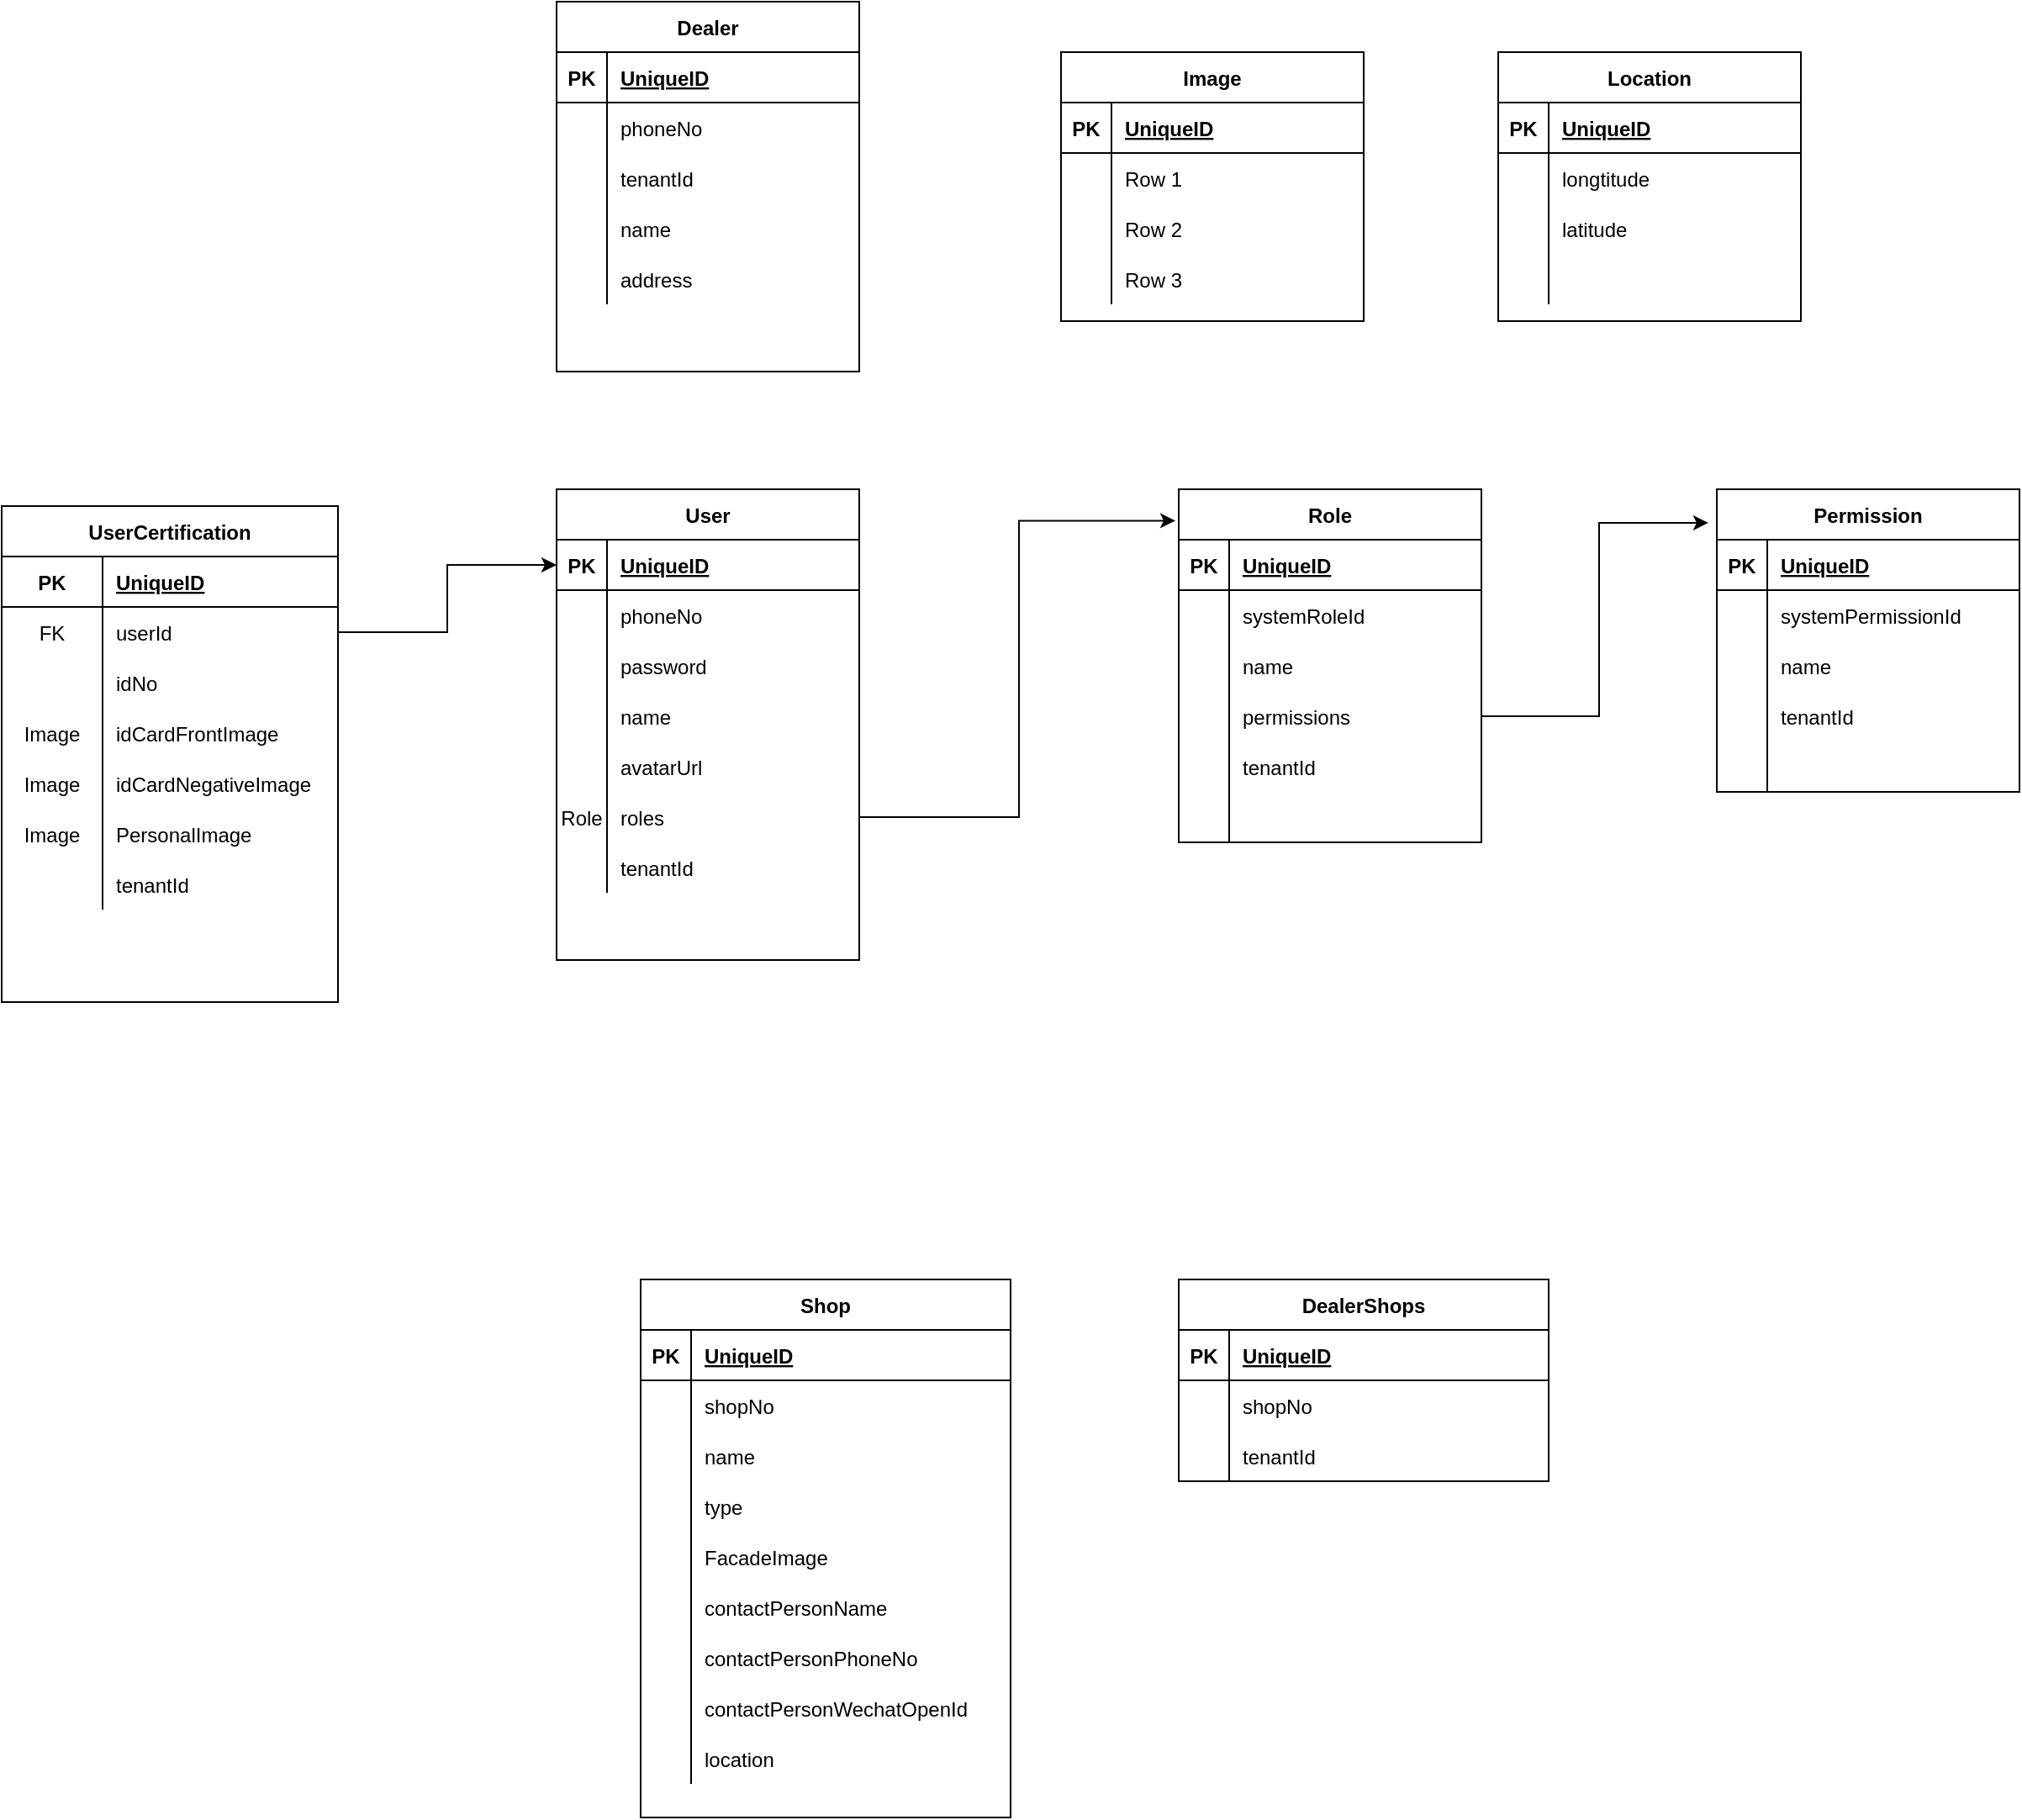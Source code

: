 <mxfile version="14.6.3" type="github">
  <diagram id="R2lEEEUBdFMjLlhIrx00" name="Page-1">
    <mxGraphModel dx="1278" dy="725" grid="1" gridSize="10" guides="1" tooltips="1" connect="1" arrows="1" fold="1" page="1" pageScale="1" pageWidth="1200" pageHeight="1600" math="0" shadow="0" extFonts="Permanent Marker^https://fonts.googleapis.com/css?family=Permanent+Marker">
      <root>
        <mxCell id="0" />
        <mxCell id="1" parent="0" />
        <mxCell id="VweyqF0lDpW1lNhJhlvZ-123" value="User" style="shape=table;startSize=30;container=1;collapsible=1;childLayout=tableLayout;fixedRows=1;rowLines=0;fontStyle=1;align=center;resizeLast=1;" vertex="1" parent="1">
          <mxGeometry x="500" y="350" width="180" height="280" as="geometry">
            <mxRectangle x="470" y="140" width="60" height="30" as="alternateBounds" />
          </mxGeometry>
        </mxCell>
        <mxCell id="VweyqF0lDpW1lNhJhlvZ-124" value="" style="shape=partialRectangle;collapsible=0;dropTarget=0;pointerEvents=0;fillColor=none;top=0;left=0;bottom=1;right=0;points=[[0,0.5],[1,0.5]];portConstraint=eastwest;" vertex="1" parent="VweyqF0lDpW1lNhJhlvZ-123">
          <mxGeometry y="30" width="180" height="30" as="geometry" />
        </mxCell>
        <mxCell id="VweyqF0lDpW1lNhJhlvZ-125" value="PK" style="shape=partialRectangle;connectable=0;fillColor=none;top=0;left=0;bottom=0;right=0;fontStyle=1;overflow=hidden;" vertex="1" parent="VweyqF0lDpW1lNhJhlvZ-124">
          <mxGeometry width="30" height="30" as="geometry" />
        </mxCell>
        <mxCell id="VweyqF0lDpW1lNhJhlvZ-126" value="UniqueID" style="shape=partialRectangle;connectable=0;fillColor=none;top=0;left=0;bottom=0;right=0;align=left;spacingLeft=6;fontStyle=5;overflow=hidden;" vertex="1" parent="VweyqF0lDpW1lNhJhlvZ-124">
          <mxGeometry x="30" width="150" height="30" as="geometry" />
        </mxCell>
        <mxCell id="VweyqF0lDpW1lNhJhlvZ-127" value="" style="shape=partialRectangle;collapsible=0;dropTarget=0;pointerEvents=0;fillColor=none;top=0;left=0;bottom=0;right=0;points=[[0,0.5],[1,0.5]];portConstraint=eastwest;" vertex="1" parent="VweyqF0lDpW1lNhJhlvZ-123">
          <mxGeometry y="60" width="180" height="30" as="geometry" />
        </mxCell>
        <mxCell id="VweyqF0lDpW1lNhJhlvZ-128" value="" style="shape=partialRectangle;connectable=0;fillColor=none;top=0;left=0;bottom=0;right=0;editable=1;overflow=hidden;" vertex="1" parent="VweyqF0lDpW1lNhJhlvZ-127">
          <mxGeometry width="30" height="30" as="geometry" />
        </mxCell>
        <mxCell id="VweyqF0lDpW1lNhJhlvZ-129" value="phoneNo" style="shape=partialRectangle;connectable=0;fillColor=none;top=0;left=0;bottom=0;right=0;align=left;spacingLeft=6;overflow=hidden;" vertex="1" parent="VweyqF0lDpW1lNhJhlvZ-127">
          <mxGeometry x="30" width="150" height="30" as="geometry" />
        </mxCell>
        <mxCell id="VweyqF0lDpW1lNhJhlvZ-130" value="" style="shape=partialRectangle;collapsible=0;dropTarget=0;pointerEvents=0;fillColor=none;top=0;left=0;bottom=0;right=0;points=[[0,0.5],[1,0.5]];portConstraint=eastwest;" vertex="1" parent="VweyqF0lDpW1lNhJhlvZ-123">
          <mxGeometry y="90" width="180" height="30" as="geometry" />
        </mxCell>
        <mxCell id="VweyqF0lDpW1lNhJhlvZ-131" value="" style="shape=partialRectangle;connectable=0;fillColor=none;top=0;left=0;bottom=0;right=0;editable=1;overflow=hidden;" vertex="1" parent="VweyqF0lDpW1lNhJhlvZ-130">
          <mxGeometry width="30" height="30" as="geometry" />
        </mxCell>
        <mxCell id="VweyqF0lDpW1lNhJhlvZ-132" value="password" style="shape=partialRectangle;connectable=0;fillColor=none;top=0;left=0;bottom=0;right=0;align=left;spacingLeft=6;overflow=hidden;" vertex="1" parent="VweyqF0lDpW1lNhJhlvZ-130">
          <mxGeometry x="30" width="150" height="30" as="geometry" />
        </mxCell>
        <mxCell id="VweyqF0lDpW1lNhJhlvZ-133" value="" style="shape=partialRectangle;collapsible=0;dropTarget=0;pointerEvents=0;fillColor=none;top=0;left=0;bottom=0;right=0;points=[[0,0.5],[1,0.5]];portConstraint=eastwest;" vertex="1" parent="VweyqF0lDpW1lNhJhlvZ-123">
          <mxGeometry y="120" width="180" height="30" as="geometry" />
        </mxCell>
        <mxCell id="VweyqF0lDpW1lNhJhlvZ-134" value="" style="shape=partialRectangle;connectable=0;fillColor=none;top=0;left=0;bottom=0;right=0;editable=1;overflow=hidden;" vertex="1" parent="VweyqF0lDpW1lNhJhlvZ-133">
          <mxGeometry width="30" height="30" as="geometry" />
        </mxCell>
        <mxCell id="VweyqF0lDpW1lNhJhlvZ-135" value="name" style="shape=partialRectangle;connectable=0;fillColor=none;top=0;left=0;bottom=0;right=0;align=left;spacingLeft=6;overflow=hidden;" vertex="1" parent="VweyqF0lDpW1lNhJhlvZ-133">
          <mxGeometry x="30" width="150" height="30" as="geometry" />
        </mxCell>
        <mxCell id="VweyqF0lDpW1lNhJhlvZ-138" value="" style="shape=partialRectangle;collapsible=0;dropTarget=0;pointerEvents=0;fillColor=none;top=0;left=0;bottom=0;right=0;points=[[0,0.5],[1,0.5]];portConstraint=eastwest;" vertex="1" parent="VweyqF0lDpW1lNhJhlvZ-123">
          <mxGeometry y="150" width="180" height="30" as="geometry" />
        </mxCell>
        <mxCell id="VweyqF0lDpW1lNhJhlvZ-139" value="" style="shape=partialRectangle;connectable=0;fillColor=none;top=0;left=0;bottom=0;right=0;editable=1;overflow=hidden;" vertex="1" parent="VweyqF0lDpW1lNhJhlvZ-138">
          <mxGeometry width="30" height="30" as="geometry" />
        </mxCell>
        <mxCell id="VweyqF0lDpW1lNhJhlvZ-140" value="avatarUrl" style="shape=partialRectangle;connectable=0;fillColor=none;top=0;left=0;bottom=0;right=0;align=left;spacingLeft=6;overflow=hidden;" vertex="1" parent="VweyqF0lDpW1lNhJhlvZ-138">
          <mxGeometry x="30" width="150" height="30" as="geometry" />
        </mxCell>
        <mxCell id="VweyqF0lDpW1lNhJhlvZ-177" value="" style="shape=partialRectangle;collapsible=0;dropTarget=0;pointerEvents=0;fillColor=none;top=0;left=0;bottom=0;right=0;points=[[0,0.5],[1,0.5]];portConstraint=eastwest;" vertex="1" parent="VweyqF0lDpW1lNhJhlvZ-123">
          <mxGeometry y="180" width="180" height="30" as="geometry" />
        </mxCell>
        <mxCell id="VweyqF0lDpW1lNhJhlvZ-178" value="Role" style="shape=partialRectangle;connectable=0;fillColor=none;top=0;left=0;bottom=0;right=0;editable=1;overflow=hidden;" vertex="1" parent="VweyqF0lDpW1lNhJhlvZ-177">
          <mxGeometry width="30" height="30" as="geometry" />
        </mxCell>
        <mxCell id="VweyqF0lDpW1lNhJhlvZ-179" value="roles" style="shape=partialRectangle;connectable=0;fillColor=none;top=0;left=0;bottom=0;right=0;align=left;spacingLeft=6;overflow=hidden;" vertex="1" parent="VweyqF0lDpW1lNhJhlvZ-177">
          <mxGeometry x="30" width="150" height="30" as="geometry" />
        </mxCell>
        <mxCell id="VweyqF0lDpW1lNhJhlvZ-174" value="" style="shape=partialRectangle;collapsible=0;dropTarget=0;pointerEvents=0;fillColor=none;top=0;left=0;bottom=0;right=0;points=[[0,0.5],[1,0.5]];portConstraint=eastwest;" vertex="1" parent="VweyqF0lDpW1lNhJhlvZ-123">
          <mxGeometry y="210" width="180" height="30" as="geometry" />
        </mxCell>
        <mxCell id="VweyqF0lDpW1lNhJhlvZ-175" value="" style="shape=partialRectangle;connectable=0;fillColor=none;top=0;left=0;bottom=0;right=0;editable=1;overflow=hidden;" vertex="1" parent="VweyqF0lDpW1lNhJhlvZ-174">
          <mxGeometry width="30" height="30" as="geometry" />
        </mxCell>
        <mxCell id="VweyqF0lDpW1lNhJhlvZ-176" value="tenantId" style="shape=partialRectangle;connectable=0;fillColor=none;top=0;left=0;bottom=0;right=0;align=left;spacingLeft=6;overflow=hidden;" vertex="1" parent="VweyqF0lDpW1lNhJhlvZ-174">
          <mxGeometry x="30" width="150" height="30" as="geometry" />
        </mxCell>
        <mxCell id="VweyqF0lDpW1lNhJhlvZ-141" value="Dealer" style="shape=table;startSize=30;container=1;collapsible=1;childLayout=tableLayout;fixedRows=1;rowLines=0;fontStyle=1;align=center;resizeLast=1;" vertex="1" parent="1">
          <mxGeometry x="500" y="60" width="180" height="220" as="geometry">
            <mxRectangle x="470" y="140" width="60" height="30" as="alternateBounds" />
          </mxGeometry>
        </mxCell>
        <mxCell id="VweyqF0lDpW1lNhJhlvZ-142" value="" style="shape=partialRectangle;collapsible=0;dropTarget=0;pointerEvents=0;fillColor=none;top=0;left=0;bottom=1;right=0;points=[[0,0.5],[1,0.5]];portConstraint=eastwest;" vertex="1" parent="VweyqF0lDpW1lNhJhlvZ-141">
          <mxGeometry y="30" width="180" height="30" as="geometry" />
        </mxCell>
        <mxCell id="VweyqF0lDpW1lNhJhlvZ-143" value="PK" style="shape=partialRectangle;connectable=0;fillColor=none;top=0;left=0;bottom=0;right=0;fontStyle=1;overflow=hidden;" vertex="1" parent="VweyqF0lDpW1lNhJhlvZ-142">
          <mxGeometry width="30" height="30" as="geometry" />
        </mxCell>
        <mxCell id="VweyqF0lDpW1lNhJhlvZ-144" value="UniqueID" style="shape=partialRectangle;connectable=0;fillColor=none;top=0;left=0;bottom=0;right=0;align=left;spacingLeft=6;fontStyle=5;overflow=hidden;" vertex="1" parent="VweyqF0lDpW1lNhJhlvZ-142">
          <mxGeometry x="30" width="150" height="30" as="geometry" />
        </mxCell>
        <mxCell id="VweyqF0lDpW1lNhJhlvZ-145" value="" style="shape=partialRectangle;collapsible=0;dropTarget=0;pointerEvents=0;fillColor=none;top=0;left=0;bottom=0;right=0;points=[[0,0.5],[1,0.5]];portConstraint=eastwest;" vertex="1" parent="VweyqF0lDpW1lNhJhlvZ-141">
          <mxGeometry y="60" width="180" height="30" as="geometry" />
        </mxCell>
        <mxCell id="VweyqF0lDpW1lNhJhlvZ-146" value="" style="shape=partialRectangle;connectable=0;fillColor=none;top=0;left=0;bottom=0;right=0;editable=1;overflow=hidden;" vertex="1" parent="VweyqF0lDpW1lNhJhlvZ-145">
          <mxGeometry width="30" height="30" as="geometry" />
        </mxCell>
        <mxCell id="VweyqF0lDpW1lNhJhlvZ-147" value="phoneNo" style="shape=partialRectangle;connectable=0;fillColor=none;top=0;left=0;bottom=0;right=0;align=left;spacingLeft=6;overflow=hidden;" vertex="1" parent="VweyqF0lDpW1lNhJhlvZ-145">
          <mxGeometry x="30" width="150" height="30" as="geometry" />
        </mxCell>
        <mxCell id="VweyqF0lDpW1lNhJhlvZ-148" value="" style="shape=partialRectangle;collapsible=0;dropTarget=0;pointerEvents=0;fillColor=none;top=0;left=0;bottom=0;right=0;points=[[0,0.5],[1,0.5]];portConstraint=eastwest;" vertex="1" parent="VweyqF0lDpW1lNhJhlvZ-141">
          <mxGeometry y="90" width="180" height="30" as="geometry" />
        </mxCell>
        <mxCell id="VweyqF0lDpW1lNhJhlvZ-149" value="" style="shape=partialRectangle;connectable=0;fillColor=none;top=0;left=0;bottom=0;right=0;editable=1;overflow=hidden;" vertex="1" parent="VweyqF0lDpW1lNhJhlvZ-148">
          <mxGeometry width="30" height="30" as="geometry" />
        </mxCell>
        <mxCell id="VweyqF0lDpW1lNhJhlvZ-150" value="tenantId" style="shape=partialRectangle;connectable=0;fillColor=none;top=0;left=0;bottom=0;right=0;align=left;spacingLeft=6;overflow=hidden;" vertex="1" parent="VweyqF0lDpW1lNhJhlvZ-148">
          <mxGeometry x="30" width="150" height="30" as="geometry" />
        </mxCell>
        <mxCell id="VweyqF0lDpW1lNhJhlvZ-151" value="" style="shape=partialRectangle;collapsible=0;dropTarget=0;pointerEvents=0;fillColor=none;top=0;left=0;bottom=0;right=0;points=[[0,0.5],[1,0.5]];portConstraint=eastwest;" vertex="1" parent="VweyqF0lDpW1lNhJhlvZ-141">
          <mxGeometry y="120" width="180" height="30" as="geometry" />
        </mxCell>
        <mxCell id="VweyqF0lDpW1lNhJhlvZ-152" value="" style="shape=partialRectangle;connectable=0;fillColor=none;top=0;left=0;bottom=0;right=0;editable=1;overflow=hidden;" vertex="1" parent="VweyqF0lDpW1lNhJhlvZ-151">
          <mxGeometry width="30" height="30" as="geometry" />
        </mxCell>
        <mxCell id="VweyqF0lDpW1lNhJhlvZ-153" value="name" style="shape=partialRectangle;connectable=0;fillColor=none;top=0;left=0;bottom=0;right=0;align=left;spacingLeft=6;overflow=hidden;" vertex="1" parent="VweyqF0lDpW1lNhJhlvZ-151">
          <mxGeometry x="30" width="150" height="30" as="geometry" />
        </mxCell>
        <mxCell id="VweyqF0lDpW1lNhJhlvZ-154" value="" style="shape=partialRectangle;collapsible=0;dropTarget=0;pointerEvents=0;fillColor=none;top=0;left=0;bottom=0;right=0;points=[[0,0.5],[1,0.5]];portConstraint=eastwest;" vertex="1" parent="VweyqF0lDpW1lNhJhlvZ-141">
          <mxGeometry y="150" width="180" height="30" as="geometry" />
        </mxCell>
        <mxCell id="VweyqF0lDpW1lNhJhlvZ-155" value="" style="shape=partialRectangle;connectable=0;fillColor=none;top=0;left=0;bottom=0;right=0;editable=1;overflow=hidden;" vertex="1" parent="VweyqF0lDpW1lNhJhlvZ-154">
          <mxGeometry width="30" height="30" as="geometry" />
        </mxCell>
        <mxCell id="VweyqF0lDpW1lNhJhlvZ-156" value="address" style="shape=partialRectangle;connectable=0;fillColor=none;top=0;left=0;bottom=0;right=0;align=left;spacingLeft=6;overflow=hidden;" vertex="1" parent="VweyqF0lDpW1lNhJhlvZ-154">
          <mxGeometry x="30" width="150" height="30" as="geometry" />
        </mxCell>
        <mxCell id="VweyqF0lDpW1lNhJhlvZ-158" value="Role" style="shape=table;startSize=30;container=1;collapsible=1;childLayout=tableLayout;fixedRows=1;rowLines=0;fontStyle=1;align=center;resizeLast=1;" vertex="1" parent="1">
          <mxGeometry x="870" y="350" width="180" height="210" as="geometry">
            <mxRectangle x="470" y="140" width="60" height="30" as="alternateBounds" />
          </mxGeometry>
        </mxCell>
        <mxCell id="VweyqF0lDpW1lNhJhlvZ-159" value="" style="shape=partialRectangle;collapsible=0;dropTarget=0;pointerEvents=0;fillColor=none;top=0;left=0;bottom=1;right=0;points=[[0,0.5],[1,0.5]];portConstraint=eastwest;" vertex="1" parent="VweyqF0lDpW1lNhJhlvZ-158">
          <mxGeometry y="30" width="180" height="30" as="geometry" />
        </mxCell>
        <mxCell id="VweyqF0lDpW1lNhJhlvZ-160" value="PK" style="shape=partialRectangle;connectable=0;fillColor=none;top=0;left=0;bottom=0;right=0;fontStyle=1;overflow=hidden;" vertex="1" parent="VweyqF0lDpW1lNhJhlvZ-159">
          <mxGeometry width="30" height="30" as="geometry" />
        </mxCell>
        <mxCell id="VweyqF0lDpW1lNhJhlvZ-161" value="UniqueID" style="shape=partialRectangle;connectable=0;fillColor=none;top=0;left=0;bottom=0;right=0;align=left;spacingLeft=6;fontStyle=5;overflow=hidden;" vertex="1" parent="VweyqF0lDpW1lNhJhlvZ-159">
          <mxGeometry x="30" width="150" height="30" as="geometry" />
        </mxCell>
        <mxCell id="VweyqF0lDpW1lNhJhlvZ-162" value="" style="shape=partialRectangle;collapsible=0;dropTarget=0;pointerEvents=0;fillColor=none;top=0;left=0;bottom=0;right=0;points=[[0,0.5],[1,0.5]];portConstraint=eastwest;" vertex="1" parent="VweyqF0lDpW1lNhJhlvZ-158">
          <mxGeometry y="60" width="180" height="30" as="geometry" />
        </mxCell>
        <mxCell id="VweyqF0lDpW1lNhJhlvZ-163" value="" style="shape=partialRectangle;connectable=0;fillColor=none;top=0;left=0;bottom=0;right=0;editable=1;overflow=hidden;" vertex="1" parent="VweyqF0lDpW1lNhJhlvZ-162">
          <mxGeometry width="30" height="30" as="geometry" />
        </mxCell>
        <mxCell id="VweyqF0lDpW1lNhJhlvZ-164" value="systemRoleId" style="shape=partialRectangle;connectable=0;fillColor=none;top=0;left=0;bottom=0;right=0;align=left;spacingLeft=6;overflow=hidden;" vertex="1" parent="VweyqF0lDpW1lNhJhlvZ-162">
          <mxGeometry x="30" width="150" height="30" as="geometry" />
        </mxCell>
        <mxCell id="VweyqF0lDpW1lNhJhlvZ-165" value="" style="shape=partialRectangle;collapsible=0;dropTarget=0;pointerEvents=0;fillColor=none;top=0;left=0;bottom=0;right=0;points=[[0,0.5],[1,0.5]];portConstraint=eastwest;" vertex="1" parent="VweyqF0lDpW1lNhJhlvZ-158">
          <mxGeometry y="90" width="180" height="30" as="geometry" />
        </mxCell>
        <mxCell id="VweyqF0lDpW1lNhJhlvZ-166" value="" style="shape=partialRectangle;connectable=0;fillColor=none;top=0;left=0;bottom=0;right=0;editable=1;overflow=hidden;" vertex="1" parent="VweyqF0lDpW1lNhJhlvZ-165">
          <mxGeometry width="30" height="30" as="geometry" />
        </mxCell>
        <mxCell id="VweyqF0lDpW1lNhJhlvZ-167" value="name" style="shape=partialRectangle;connectable=0;fillColor=none;top=0;left=0;bottom=0;right=0;align=left;spacingLeft=6;overflow=hidden;" vertex="1" parent="VweyqF0lDpW1lNhJhlvZ-165">
          <mxGeometry x="30" width="150" height="30" as="geometry" />
        </mxCell>
        <mxCell id="VweyqF0lDpW1lNhJhlvZ-198" value="" style="shape=partialRectangle;collapsible=0;dropTarget=0;pointerEvents=0;fillColor=none;top=0;left=0;bottom=0;right=0;points=[[0,0.5],[1,0.5]];portConstraint=eastwest;" vertex="1" parent="VweyqF0lDpW1lNhJhlvZ-158">
          <mxGeometry y="120" width="180" height="30" as="geometry" />
        </mxCell>
        <mxCell id="VweyqF0lDpW1lNhJhlvZ-199" value="" style="shape=partialRectangle;connectable=0;fillColor=none;top=0;left=0;bottom=0;right=0;editable=1;overflow=hidden;" vertex="1" parent="VweyqF0lDpW1lNhJhlvZ-198">
          <mxGeometry width="30" height="30" as="geometry" />
        </mxCell>
        <mxCell id="VweyqF0lDpW1lNhJhlvZ-200" value="permissions" style="shape=partialRectangle;connectable=0;fillColor=none;top=0;left=0;bottom=0;right=0;align=left;spacingLeft=6;overflow=hidden;" vertex="1" parent="VweyqF0lDpW1lNhJhlvZ-198">
          <mxGeometry x="30" width="150" height="30" as="geometry" />
        </mxCell>
        <mxCell id="VweyqF0lDpW1lNhJhlvZ-168" value="" style="shape=partialRectangle;collapsible=0;dropTarget=0;pointerEvents=0;fillColor=none;top=0;left=0;bottom=0;right=0;points=[[0,0.5],[1,0.5]];portConstraint=eastwest;" vertex="1" parent="VweyqF0lDpW1lNhJhlvZ-158">
          <mxGeometry y="150" width="180" height="30" as="geometry" />
        </mxCell>
        <mxCell id="VweyqF0lDpW1lNhJhlvZ-169" value="" style="shape=partialRectangle;connectable=0;fillColor=none;top=0;left=0;bottom=0;right=0;editable=1;overflow=hidden;" vertex="1" parent="VweyqF0lDpW1lNhJhlvZ-168">
          <mxGeometry width="30" height="30" as="geometry" />
        </mxCell>
        <mxCell id="VweyqF0lDpW1lNhJhlvZ-170" value="tenantId" style="shape=partialRectangle;connectable=0;fillColor=none;top=0;left=0;bottom=0;right=0;align=left;spacingLeft=6;overflow=hidden;" vertex="1" parent="VweyqF0lDpW1lNhJhlvZ-168">
          <mxGeometry x="30" width="150" height="30" as="geometry" />
        </mxCell>
        <mxCell id="VweyqF0lDpW1lNhJhlvZ-171" value="" style="shape=partialRectangle;collapsible=0;dropTarget=0;pointerEvents=0;fillColor=none;top=0;left=0;bottom=0;right=0;points=[[0,0.5],[1,0.5]];portConstraint=eastwest;" vertex="1" parent="VweyqF0lDpW1lNhJhlvZ-158">
          <mxGeometry y="180" width="180" height="30" as="geometry" />
        </mxCell>
        <mxCell id="VweyqF0lDpW1lNhJhlvZ-172" value="" style="shape=partialRectangle;connectable=0;fillColor=none;top=0;left=0;bottom=0;right=0;editable=1;overflow=hidden;" vertex="1" parent="VweyqF0lDpW1lNhJhlvZ-171">
          <mxGeometry width="30" height="30" as="geometry" />
        </mxCell>
        <mxCell id="VweyqF0lDpW1lNhJhlvZ-173" value="" style="shape=partialRectangle;connectable=0;fillColor=none;top=0;left=0;bottom=0;right=0;align=left;spacingLeft=6;overflow=hidden;" vertex="1" parent="VweyqF0lDpW1lNhJhlvZ-171">
          <mxGeometry x="30" width="150" height="30" as="geometry" />
        </mxCell>
        <mxCell id="VweyqF0lDpW1lNhJhlvZ-181" style="edgeStyle=orthogonalEdgeStyle;rounded=0;orthogonalLoop=1;jettySize=auto;html=1;entryX=-0.011;entryY=0.089;entryDx=0;entryDy=0;entryPerimeter=0;" edge="1" parent="1" source="VweyqF0lDpW1lNhJhlvZ-177" target="VweyqF0lDpW1lNhJhlvZ-158">
          <mxGeometry relative="1" as="geometry" />
        </mxCell>
        <mxCell id="VweyqF0lDpW1lNhJhlvZ-182" value="Permission" style="shape=table;startSize=30;container=1;collapsible=1;childLayout=tableLayout;fixedRows=1;rowLines=0;fontStyle=1;align=center;resizeLast=1;" vertex="1" parent="1">
          <mxGeometry x="1190" y="350" width="180" height="180" as="geometry">
            <mxRectangle x="470" y="140" width="60" height="30" as="alternateBounds" />
          </mxGeometry>
        </mxCell>
        <mxCell id="VweyqF0lDpW1lNhJhlvZ-183" value="" style="shape=partialRectangle;collapsible=0;dropTarget=0;pointerEvents=0;fillColor=none;top=0;left=0;bottom=1;right=0;points=[[0,0.5],[1,0.5]];portConstraint=eastwest;" vertex="1" parent="VweyqF0lDpW1lNhJhlvZ-182">
          <mxGeometry y="30" width="180" height="30" as="geometry" />
        </mxCell>
        <mxCell id="VweyqF0lDpW1lNhJhlvZ-184" value="PK" style="shape=partialRectangle;connectable=0;fillColor=none;top=0;left=0;bottom=0;right=0;fontStyle=1;overflow=hidden;" vertex="1" parent="VweyqF0lDpW1lNhJhlvZ-183">
          <mxGeometry width="30" height="30" as="geometry" />
        </mxCell>
        <mxCell id="VweyqF0lDpW1lNhJhlvZ-185" value="UniqueID" style="shape=partialRectangle;connectable=0;fillColor=none;top=0;left=0;bottom=0;right=0;align=left;spacingLeft=6;fontStyle=5;overflow=hidden;" vertex="1" parent="VweyqF0lDpW1lNhJhlvZ-183">
          <mxGeometry x="30" width="150" height="30" as="geometry" />
        </mxCell>
        <mxCell id="VweyqF0lDpW1lNhJhlvZ-186" value="" style="shape=partialRectangle;collapsible=0;dropTarget=0;pointerEvents=0;fillColor=none;top=0;left=0;bottom=0;right=0;points=[[0,0.5],[1,0.5]];portConstraint=eastwest;" vertex="1" parent="VweyqF0lDpW1lNhJhlvZ-182">
          <mxGeometry y="60" width="180" height="30" as="geometry" />
        </mxCell>
        <mxCell id="VweyqF0lDpW1lNhJhlvZ-187" value="" style="shape=partialRectangle;connectable=0;fillColor=none;top=0;left=0;bottom=0;right=0;editable=1;overflow=hidden;" vertex="1" parent="VweyqF0lDpW1lNhJhlvZ-186">
          <mxGeometry width="30" height="30" as="geometry" />
        </mxCell>
        <mxCell id="VweyqF0lDpW1lNhJhlvZ-188" value="systemPermissionId" style="shape=partialRectangle;connectable=0;fillColor=none;top=0;left=0;bottom=0;right=0;align=left;spacingLeft=6;overflow=hidden;" vertex="1" parent="VweyqF0lDpW1lNhJhlvZ-186">
          <mxGeometry x="30" width="150" height="30" as="geometry" />
        </mxCell>
        <mxCell id="VweyqF0lDpW1lNhJhlvZ-189" value="" style="shape=partialRectangle;collapsible=0;dropTarget=0;pointerEvents=0;fillColor=none;top=0;left=0;bottom=0;right=0;points=[[0,0.5],[1,0.5]];portConstraint=eastwest;" vertex="1" parent="VweyqF0lDpW1lNhJhlvZ-182">
          <mxGeometry y="90" width="180" height="30" as="geometry" />
        </mxCell>
        <mxCell id="VweyqF0lDpW1lNhJhlvZ-190" value="" style="shape=partialRectangle;connectable=0;fillColor=none;top=0;left=0;bottom=0;right=0;editable=1;overflow=hidden;" vertex="1" parent="VweyqF0lDpW1lNhJhlvZ-189">
          <mxGeometry width="30" height="30" as="geometry" />
        </mxCell>
        <mxCell id="VweyqF0lDpW1lNhJhlvZ-191" value="name" style="shape=partialRectangle;connectable=0;fillColor=none;top=0;left=0;bottom=0;right=0;align=left;spacingLeft=6;overflow=hidden;" vertex="1" parent="VweyqF0lDpW1lNhJhlvZ-189">
          <mxGeometry x="30" width="150" height="30" as="geometry" />
        </mxCell>
        <mxCell id="VweyqF0lDpW1lNhJhlvZ-192" value="" style="shape=partialRectangle;collapsible=0;dropTarget=0;pointerEvents=0;fillColor=none;top=0;left=0;bottom=0;right=0;points=[[0,0.5],[1,0.5]];portConstraint=eastwest;" vertex="1" parent="VweyqF0lDpW1lNhJhlvZ-182">
          <mxGeometry y="120" width="180" height="30" as="geometry" />
        </mxCell>
        <mxCell id="VweyqF0lDpW1lNhJhlvZ-193" value="" style="shape=partialRectangle;connectable=0;fillColor=none;top=0;left=0;bottom=0;right=0;editable=1;overflow=hidden;" vertex="1" parent="VweyqF0lDpW1lNhJhlvZ-192">
          <mxGeometry width="30" height="30" as="geometry" />
        </mxCell>
        <mxCell id="VweyqF0lDpW1lNhJhlvZ-194" value="tenantId" style="shape=partialRectangle;connectable=0;fillColor=none;top=0;left=0;bottom=0;right=0;align=left;spacingLeft=6;overflow=hidden;" vertex="1" parent="VweyqF0lDpW1lNhJhlvZ-192">
          <mxGeometry x="30" width="150" height="30" as="geometry" />
        </mxCell>
        <mxCell id="VweyqF0lDpW1lNhJhlvZ-195" value="" style="shape=partialRectangle;collapsible=0;dropTarget=0;pointerEvents=0;fillColor=none;top=0;left=0;bottom=0;right=0;points=[[0,0.5],[1,0.5]];portConstraint=eastwest;" vertex="1" parent="VweyqF0lDpW1lNhJhlvZ-182">
          <mxGeometry y="150" width="180" height="30" as="geometry" />
        </mxCell>
        <mxCell id="VweyqF0lDpW1lNhJhlvZ-196" value="" style="shape=partialRectangle;connectable=0;fillColor=none;top=0;left=0;bottom=0;right=0;editable=1;overflow=hidden;" vertex="1" parent="VweyqF0lDpW1lNhJhlvZ-195">
          <mxGeometry width="30" height="30" as="geometry" />
        </mxCell>
        <mxCell id="VweyqF0lDpW1lNhJhlvZ-197" value="" style="shape=partialRectangle;connectable=0;fillColor=none;top=0;left=0;bottom=0;right=0;align=left;spacingLeft=6;overflow=hidden;" vertex="1" parent="VweyqF0lDpW1lNhJhlvZ-195">
          <mxGeometry x="30" width="150" height="30" as="geometry" />
        </mxCell>
        <mxCell id="VweyqF0lDpW1lNhJhlvZ-202" style="edgeStyle=orthogonalEdgeStyle;rounded=0;orthogonalLoop=1;jettySize=auto;html=1;exitX=1;exitY=0.5;exitDx=0;exitDy=0;entryX=-0.028;entryY=0.111;entryDx=0;entryDy=0;entryPerimeter=0;" edge="1" parent="1" source="VweyqF0lDpW1lNhJhlvZ-198" target="VweyqF0lDpW1lNhJhlvZ-182">
          <mxGeometry relative="1" as="geometry" />
        </mxCell>
        <mxCell id="VweyqF0lDpW1lNhJhlvZ-206" value="UserCertification" style="shape=table;startSize=30;container=1;collapsible=1;childLayout=tableLayout;fixedRows=1;rowLines=0;fontStyle=1;align=center;resizeLast=1;" vertex="1" parent="1">
          <mxGeometry x="170" y="360" width="200" height="295" as="geometry" />
        </mxCell>
        <mxCell id="VweyqF0lDpW1lNhJhlvZ-207" value="" style="shape=partialRectangle;collapsible=0;dropTarget=0;pointerEvents=0;fillColor=none;top=0;left=0;bottom=1;right=0;points=[[0,0.5],[1,0.5]];portConstraint=eastwest;" vertex="1" parent="VweyqF0lDpW1lNhJhlvZ-206">
          <mxGeometry y="30" width="200" height="30" as="geometry" />
        </mxCell>
        <mxCell id="VweyqF0lDpW1lNhJhlvZ-208" value="PK" style="shape=partialRectangle;connectable=0;fillColor=none;top=0;left=0;bottom=0;right=0;fontStyle=1;overflow=hidden;" vertex="1" parent="VweyqF0lDpW1lNhJhlvZ-207">
          <mxGeometry width="60" height="30" as="geometry" />
        </mxCell>
        <mxCell id="VweyqF0lDpW1lNhJhlvZ-209" value="UniqueID" style="shape=partialRectangle;connectable=0;fillColor=none;top=0;left=0;bottom=0;right=0;align=left;spacingLeft=6;fontStyle=5;overflow=hidden;" vertex="1" parent="VweyqF0lDpW1lNhJhlvZ-207">
          <mxGeometry x="60" width="140" height="30" as="geometry" />
        </mxCell>
        <mxCell id="VweyqF0lDpW1lNhJhlvZ-238" value="" style="shape=partialRectangle;collapsible=0;dropTarget=0;pointerEvents=0;fillColor=none;top=0;left=0;bottom=0;right=0;points=[[0,0.5],[1,0.5]];portConstraint=eastwest;" vertex="1" parent="VweyqF0lDpW1lNhJhlvZ-206">
          <mxGeometry y="60" width="200" height="30" as="geometry" />
        </mxCell>
        <mxCell id="VweyqF0lDpW1lNhJhlvZ-239" value="FK" style="shape=partialRectangle;connectable=0;fillColor=none;top=0;left=0;bottom=0;right=0;editable=1;overflow=hidden;" vertex="1" parent="VweyqF0lDpW1lNhJhlvZ-238">
          <mxGeometry width="60" height="30" as="geometry" />
        </mxCell>
        <mxCell id="VweyqF0lDpW1lNhJhlvZ-240" value="userId" style="shape=partialRectangle;connectable=0;fillColor=none;top=0;left=0;bottom=0;right=0;align=left;spacingLeft=6;overflow=hidden;" vertex="1" parent="VweyqF0lDpW1lNhJhlvZ-238">
          <mxGeometry x="60" width="140" height="30" as="geometry" />
        </mxCell>
        <mxCell id="VweyqF0lDpW1lNhJhlvZ-210" value="" style="shape=partialRectangle;collapsible=0;dropTarget=0;pointerEvents=0;fillColor=none;top=0;left=0;bottom=0;right=0;points=[[0,0.5],[1,0.5]];portConstraint=eastwest;" vertex="1" parent="VweyqF0lDpW1lNhJhlvZ-206">
          <mxGeometry y="90" width="200" height="30" as="geometry" />
        </mxCell>
        <mxCell id="VweyqF0lDpW1lNhJhlvZ-211" value="" style="shape=partialRectangle;connectable=0;fillColor=none;top=0;left=0;bottom=0;right=0;editable=1;overflow=hidden;" vertex="1" parent="VweyqF0lDpW1lNhJhlvZ-210">
          <mxGeometry width="60" height="30" as="geometry" />
        </mxCell>
        <mxCell id="VweyqF0lDpW1lNhJhlvZ-212" value="idNo" style="shape=partialRectangle;connectable=0;fillColor=none;top=0;left=0;bottom=0;right=0;align=left;spacingLeft=6;overflow=hidden;" vertex="1" parent="VweyqF0lDpW1lNhJhlvZ-210">
          <mxGeometry x="60" width="140" height="30" as="geometry" />
        </mxCell>
        <mxCell id="VweyqF0lDpW1lNhJhlvZ-213" value="" style="shape=partialRectangle;collapsible=0;dropTarget=0;pointerEvents=0;fillColor=none;top=0;left=0;bottom=0;right=0;points=[[0,0.5],[1,0.5]];portConstraint=eastwest;" vertex="1" parent="VweyqF0lDpW1lNhJhlvZ-206">
          <mxGeometry y="120" width="200" height="30" as="geometry" />
        </mxCell>
        <mxCell id="VweyqF0lDpW1lNhJhlvZ-214" value="Image" style="shape=partialRectangle;connectable=0;fillColor=none;top=0;left=0;bottom=0;right=0;editable=1;overflow=hidden;" vertex="1" parent="VweyqF0lDpW1lNhJhlvZ-213">
          <mxGeometry width="60" height="30" as="geometry" />
        </mxCell>
        <mxCell id="VweyqF0lDpW1lNhJhlvZ-215" value="idCardFrontImage" style="shape=partialRectangle;connectable=0;fillColor=none;top=0;left=0;bottom=0;right=0;align=left;spacingLeft=6;overflow=hidden;" vertex="1" parent="VweyqF0lDpW1lNhJhlvZ-213">
          <mxGeometry x="60" width="140" height="30" as="geometry" />
        </mxCell>
        <mxCell id="VweyqF0lDpW1lNhJhlvZ-216" value="" style="shape=partialRectangle;collapsible=0;dropTarget=0;pointerEvents=0;fillColor=none;top=0;left=0;bottom=0;right=0;points=[[0,0.5],[1,0.5]];portConstraint=eastwest;" vertex="1" parent="VweyqF0lDpW1lNhJhlvZ-206">
          <mxGeometry y="150" width="200" height="30" as="geometry" />
        </mxCell>
        <mxCell id="VweyqF0lDpW1lNhJhlvZ-217" value="Image" style="shape=partialRectangle;connectable=0;fillColor=none;top=0;left=0;bottom=0;right=0;editable=1;overflow=hidden;" vertex="1" parent="VweyqF0lDpW1lNhJhlvZ-216">
          <mxGeometry width="60" height="30" as="geometry" />
        </mxCell>
        <mxCell id="VweyqF0lDpW1lNhJhlvZ-218" value="idCardNegativeImage" style="shape=partialRectangle;connectable=0;fillColor=none;top=0;left=0;bottom=0;right=0;align=left;spacingLeft=6;overflow=hidden;" vertex="1" parent="VweyqF0lDpW1lNhJhlvZ-216">
          <mxGeometry x="60" width="140" height="30" as="geometry" />
        </mxCell>
        <mxCell id="VweyqF0lDpW1lNhJhlvZ-232" value="" style="shape=partialRectangle;collapsible=0;dropTarget=0;pointerEvents=0;fillColor=none;top=0;left=0;bottom=0;right=0;points=[[0,0.5],[1,0.5]];portConstraint=eastwest;" vertex="1" parent="VweyqF0lDpW1lNhJhlvZ-206">
          <mxGeometry y="180" width="200" height="30" as="geometry" />
        </mxCell>
        <mxCell id="VweyqF0lDpW1lNhJhlvZ-233" value="Image" style="shape=partialRectangle;connectable=0;fillColor=none;top=0;left=0;bottom=0;right=0;editable=1;overflow=hidden;" vertex="1" parent="VweyqF0lDpW1lNhJhlvZ-232">
          <mxGeometry width="60" height="30" as="geometry" />
        </mxCell>
        <mxCell id="VweyqF0lDpW1lNhJhlvZ-234" value="PersonalImage" style="shape=partialRectangle;connectable=0;fillColor=none;top=0;left=0;bottom=0;right=0;align=left;spacingLeft=6;overflow=hidden;" vertex="1" parent="VweyqF0lDpW1lNhJhlvZ-232">
          <mxGeometry x="60" width="140" height="30" as="geometry" />
        </mxCell>
        <mxCell id="VweyqF0lDpW1lNhJhlvZ-235" value="" style="shape=partialRectangle;collapsible=0;dropTarget=0;pointerEvents=0;fillColor=none;top=0;left=0;bottom=0;right=0;points=[[0,0.5],[1,0.5]];portConstraint=eastwest;" vertex="1" parent="VweyqF0lDpW1lNhJhlvZ-206">
          <mxGeometry y="210" width="200" height="30" as="geometry" />
        </mxCell>
        <mxCell id="VweyqF0lDpW1lNhJhlvZ-236" value="" style="shape=partialRectangle;connectable=0;fillColor=none;top=0;left=0;bottom=0;right=0;editable=1;overflow=hidden;" vertex="1" parent="VweyqF0lDpW1lNhJhlvZ-235">
          <mxGeometry width="60" height="30" as="geometry" />
        </mxCell>
        <mxCell id="VweyqF0lDpW1lNhJhlvZ-237" value="tenantId" style="shape=partialRectangle;connectable=0;fillColor=none;top=0;left=0;bottom=0;right=0;align=left;spacingLeft=6;overflow=hidden;" vertex="1" parent="VweyqF0lDpW1lNhJhlvZ-235">
          <mxGeometry x="60" width="140" height="30" as="geometry" />
        </mxCell>
        <mxCell id="VweyqF0lDpW1lNhJhlvZ-219" value="Image" style="shape=table;startSize=30;container=1;collapsible=1;childLayout=tableLayout;fixedRows=1;rowLines=0;fontStyle=1;align=center;resizeLast=1;" vertex="1" parent="1">
          <mxGeometry x="800" y="90" width="180" height="160" as="geometry" />
        </mxCell>
        <mxCell id="VweyqF0lDpW1lNhJhlvZ-220" value="" style="shape=partialRectangle;collapsible=0;dropTarget=0;pointerEvents=0;fillColor=none;top=0;left=0;bottom=1;right=0;points=[[0,0.5],[1,0.5]];portConstraint=eastwest;" vertex="1" parent="VweyqF0lDpW1lNhJhlvZ-219">
          <mxGeometry y="30" width="180" height="30" as="geometry" />
        </mxCell>
        <mxCell id="VweyqF0lDpW1lNhJhlvZ-221" value="PK" style="shape=partialRectangle;connectable=0;fillColor=none;top=0;left=0;bottom=0;right=0;fontStyle=1;overflow=hidden;" vertex="1" parent="VweyqF0lDpW1lNhJhlvZ-220">
          <mxGeometry width="30" height="30" as="geometry" />
        </mxCell>
        <mxCell id="VweyqF0lDpW1lNhJhlvZ-222" value="UniqueID" style="shape=partialRectangle;connectable=0;fillColor=none;top=0;left=0;bottom=0;right=0;align=left;spacingLeft=6;fontStyle=5;overflow=hidden;" vertex="1" parent="VweyqF0lDpW1lNhJhlvZ-220">
          <mxGeometry x="30" width="150" height="30" as="geometry" />
        </mxCell>
        <mxCell id="VweyqF0lDpW1lNhJhlvZ-223" value="" style="shape=partialRectangle;collapsible=0;dropTarget=0;pointerEvents=0;fillColor=none;top=0;left=0;bottom=0;right=0;points=[[0,0.5],[1,0.5]];portConstraint=eastwest;" vertex="1" parent="VweyqF0lDpW1lNhJhlvZ-219">
          <mxGeometry y="60" width="180" height="30" as="geometry" />
        </mxCell>
        <mxCell id="VweyqF0lDpW1lNhJhlvZ-224" value="" style="shape=partialRectangle;connectable=0;fillColor=none;top=0;left=0;bottom=0;right=0;editable=1;overflow=hidden;" vertex="1" parent="VweyqF0lDpW1lNhJhlvZ-223">
          <mxGeometry width="30" height="30" as="geometry" />
        </mxCell>
        <mxCell id="VweyqF0lDpW1lNhJhlvZ-225" value="Row 1" style="shape=partialRectangle;connectable=0;fillColor=none;top=0;left=0;bottom=0;right=0;align=left;spacingLeft=6;overflow=hidden;" vertex="1" parent="VweyqF0lDpW1lNhJhlvZ-223">
          <mxGeometry x="30" width="150" height="30" as="geometry" />
        </mxCell>
        <mxCell id="VweyqF0lDpW1lNhJhlvZ-226" value="" style="shape=partialRectangle;collapsible=0;dropTarget=0;pointerEvents=0;fillColor=none;top=0;left=0;bottom=0;right=0;points=[[0,0.5],[1,0.5]];portConstraint=eastwest;" vertex="1" parent="VweyqF0lDpW1lNhJhlvZ-219">
          <mxGeometry y="90" width="180" height="30" as="geometry" />
        </mxCell>
        <mxCell id="VweyqF0lDpW1lNhJhlvZ-227" value="" style="shape=partialRectangle;connectable=0;fillColor=none;top=0;left=0;bottom=0;right=0;editable=1;overflow=hidden;" vertex="1" parent="VweyqF0lDpW1lNhJhlvZ-226">
          <mxGeometry width="30" height="30" as="geometry" />
        </mxCell>
        <mxCell id="VweyqF0lDpW1lNhJhlvZ-228" value="Row 2" style="shape=partialRectangle;connectable=0;fillColor=none;top=0;left=0;bottom=0;right=0;align=left;spacingLeft=6;overflow=hidden;" vertex="1" parent="VweyqF0lDpW1lNhJhlvZ-226">
          <mxGeometry x="30" width="150" height="30" as="geometry" />
        </mxCell>
        <mxCell id="VweyqF0lDpW1lNhJhlvZ-229" value="" style="shape=partialRectangle;collapsible=0;dropTarget=0;pointerEvents=0;fillColor=none;top=0;left=0;bottom=0;right=0;points=[[0,0.5],[1,0.5]];portConstraint=eastwest;" vertex="1" parent="VweyqF0lDpW1lNhJhlvZ-219">
          <mxGeometry y="120" width="180" height="30" as="geometry" />
        </mxCell>
        <mxCell id="VweyqF0lDpW1lNhJhlvZ-230" value="" style="shape=partialRectangle;connectable=0;fillColor=none;top=0;left=0;bottom=0;right=0;editable=1;overflow=hidden;" vertex="1" parent="VweyqF0lDpW1lNhJhlvZ-229">
          <mxGeometry width="30" height="30" as="geometry" />
        </mxCell>
        <mxCell id="VweyqF0lDpW1lNhJhlvZ-231" value="Row 3" style="shape=partialRectangle;connectable=0;fillColor=none;top=0;left=0;bottom=0;right=0;align=left;spacingLeft=6;overflow=hidden;" vertex="1" parent="VweyqF0lDpW1lNhJhlvZ-229">
          <mxGeometry x="30" width="150" height="30" as="geometry" />
        </mxCell>
        <mxCell id="VweyqF0lDpW1lNhJhlvZ-241" style="edgeStyle=orthogonalEdgeStyle;rounded=0;orthogonalLoop=1;jettySize=auto;html=1;exitX=1;exitY=0.5;exitDx=0;exitDy=0;entryX=0;entryY=0.5;entryDx=0;entryDy=0;" edge="1" parent="1" source="VweyqF0lDpW1lNhJhlvZ-238" target="VweyqF0lDpW1lNhJhlvZ-124">
          <mxGeometry relative="1" as="geometry" />
        </mxCell>
        <mxCell id="VweyqF0lDpW1lNhJhlvZ-242" value="Shop" style="shape=table;startSize=30;container=1;collapsible=1;childLayout=tableLayout;fixedRows=1;rowLines=0;fontStyle=1;align=center;resizeLast=1;" vertex="1" parent="1">
          <mxGeometry x="550" y="820" width="220" height="320" as="geometry" />
        </mxCell>
        <mxCell id="VweyqF0lDpW1lNhJhlvZ-243" value="" style="shape=partialRectangle;collapsible=0;dropTarget=0;pointerEvents=0;fillColor=none;top=0;left=0;bottom=1;right=0;points=[[0,0.5],[1,0.5]];portConstraint=eastwest;" vertex="1" parent="VweyqF0lDpW1lNhJhlvZ-242">
          <mxGeometry y="30" width="220" height="30" as="geometry" />
        </mxCell>
        <mxCell id="VweyqF0lDpW1lNhJhlvZ-244" value="PK" style="shape=partialRectangle;connectable=0;fillColor=none;top=0;left=0;bottom=0;right=0;fontStyle=1;overflow=hidden;" vertex="1" parent="VweyqF0lDpW1lNhJhlvZ-243">
          <mxGeometry width="30" height="30" as="geometry" />
        </mxCell>
        <mxCell id="VweyqF0lDpW1lNhJhlvZ-245" value="UniqueID" style="shape=partialRectangle;connectable=0;fillColor=none;top=0;left=0;bottom=0;right=0;align=left;spacingLeft=6;fontStyle=5;overflow=hidden;" vertex="1" parent="VweyqF0lDpW1lNhJhlvZ-243">
          <mxGeometry x="30" width="190" height="30" as="geometry" />
        </mxCell>
        <mxCell id="VweyqF0lDpW1lNhJhlvZ-246" value="" style="shape=partialRectangle;collapsible=0;dropTarget=0;pointerEvents=0;fillColor=none;top=0;left=0;bottom=0;right=0;points=[[0,0.5],[1,0.5]];portConstraint=eastwest;" vertex="1" parent="VweyqF0lDpW1lNhJhlvZ-242">
          <mxGeometry y="60" width="220" height="30" as="geometry" />
        </mxCell>
        <mxCell id="VweyqF0lDpW1lNhJhlvZ-247" value="" style="shape=partialRectangle;connectable=0;fillColor=none;top=0;left=0;bottom=0;right=0;editable=1;overflow=hidden;" vertex="1" parent="VweyqF0lDpW1lNhJhlvZ-246">
          <mxGeometry width="30" height="30" as="geometry" />
        </mxCell>
        <mxCell id="VweyqF0lDpW1lNhJhlvZ-248" value="shopNo" style="shape=partialRectangle;connectable=0;fillColor=none;top=0;left=0;bottom=0;right=0;align=left;spacingLeft=6;overflow=hidden;" vertex="1" parent="VweyqF0lDpW1lNhJhlvZ-246">
          <mxGeometry x="30" width="190" height="30" as="geometry" />
        </mxCell>
        <mxCell id="VweyqF0lDpW1lNhJhlvZ-249" value="" style="shape=partialRectangle;collapsible=0;dropTarget=0;pointerEvents=0;fillColor=none;top=0;left=0;bottom=0;right=0;points=[[0,0.5],[1,0.5]];portConstraint=eastwest;" vertex="1" parent="VweyqF0lDpW1lNhJhlvZ-242">
          <mxGeometry y="90" width="220" height="30" as="geometry" />
        </mxCell>
        <mxCell id="VweyqF0lDpW1lNhJhlvZ-250" value="" style="shape=partialRectangle;connectable=0;fillColor=none;top=0;left=0;bottom=0;right=0;editable=1;overflow=hidden;" vertex="1" parent="VweyqF0lDpW1lNhJhlvZ-249">
          <mxGeometry width="30" height="30" as="geometry" />
        </mxCell>
        <mxCell id="VweyqF0lDpW1lNhJhlvZ-251" value="name" style="shape=partialRectangle;connectable=0;fillColor=none;top=0;left=0;bottom=0;right=0;align=left;spacingLeft=6;overflow=hidden;" vertex="1" parent="VweyqF0lDpW1lNhJhlvZ-249">
          <mxGeometry x="30" width="190" height="30" as="geometry" />
        </mxCell>
        <mxCell id="VweyqF0lDpW1lNhJhlvZ-252" value="" style="shape=partialRectangle;collapsible=0;dropTarget=0;pointerEvents=0;fillColor=none;top=0;left=0;bottom=0;right=0;points=[[0,0.5],[1,0.5]];portConstraint=eastwest;" vertex="1" parent="VweyqF0lDpW1lNhJhlvZ-242">
          <mxGeometry y="120" width="220" height="30" as="geometry" />
        </mxCell>
        <mxCell id="VweyqF0lDpW1lNhJhlvZ-253" value="" style="shape=partialRectangle;connectable=0;fillColor=none;top=0;left=0;bottom=0;right=0;editable=1;overflow=hidden;" vertex="1" parent="VweyqF0lDpW1lNhJhlvZ-252">
          <mxGeometry width="30" height="30" as="geometry" />
        </mxCell>
        <mxCell id="VweyqF0lDpW1lNhJhlvZ-254" value="type" style="shape=partialRectangle;connectable=0;fillColor=none;top=0;left=0;bottom=0;right=0;align=left;spacingLeft=6;overflow=hidden;" vertex="1" parent="VweyqF0lDpW1lNhJhlvZ-252">
          <mxGeometry x="30" width="190" height="30" as="geometry" />
        </mxCell>
        <mxCell id="VweyqF0lDpW1lNhJhlvZ-272" value="" style="shape=partialRectangle;collapsible=0;dropTarget=0;pointerEvents=0;fillColor=none;top=0;left=0;bottom=0;right=0;points=[[0,0.5],[1,0.5]];portConstraint=eastwest;" vertex="1" parent="VweyqF0lDpW1lNhJhlvZ-242">
          <mxGeometry y="150" width="220" height="30" as="geometry" />
        </mxCell>
        <mxCell id="VweyqF0lDpW1lNhJhlvZ-273" value="" style="shape=partialRectangle;connectable=0;fillColor=none;top=0;left=0;bottom=0;right=0;editable=1;overflow=hidden;" vertex="1" parent="VweyqF0lDpW1lNhJhlvZ-272">
          <mxGeometry width="30" height="30" as="geometry" />
        </mxCell>
        <mxCell id="VweyqF0lDpW1lNhJhlvZ-274" value="FacadeImage" style="shape=partialRectangle;connectable=0;fillColor=none;top=0;left=0;bottom=0;right=0;align=left;spacingLeft=6;overflow=hidden;" vertex="1" parent="VweyqF0lDpW1lNhJhlvZ-272">
          <mxGeometry x="30" width="190" height="30" as="geometry" />
        </mxCell>
        <mxCell id="VweyqF0lDpW1lNhJhlvZ-255" value="" style="shape=partialRectangle;collapsible=0;dropTarget=0;pointerEvents=0;fillColor=none;top=0;left=0;bottom=0;right=0;points=[[0,0.5],[1,0.5]];portConstraint=eastwest;" vertex="1" parent="VweyqF0lDpW1lNhJhlvZ-242">
          <mxGeometry y="180" width="220" height="30" as="geometry" />
        </mxCell>
        <mxCell id="VweyqF0lDpW1lNhJhlvZ-256" value="" style="shape=partialRectangle;connectable=0;fillColor=none;top=0;left=0;bottom=0;right=0;editable=1;overflow=hidden;" vertex="1" parent="VweyqF0lDpW1lNhJhlvZ-255">
          <mxGeometry width="30" height="30" as="geometry" />
        </mxCell>
        <mxCell id="VweyqF0lDpW1lNhJhlvZ-257" value="contactPersonName" style="shape=partialRectangle;connectable=0;fillColor=none;top=0;left=0;bottom=0;right=0;align=left;spacingLeft=6;overflow=hidden;" vertex="1" parent="VweyqF0lDpW1lNhJhlvZ-255">
          <mxGeometry x="30" width="190" height="30" as="geometry" />
        </mxCell>
        <mxCell id="VweyqF0lDpW1lNhJhlvZ-258" value="" style="shape=partialRectangle;collapsible=0;dropTarget=0;pointerEvents=0;fillColor=none;top=0;left=0;bottom=0;right=0;points=[[0,0.5],[1,0.5]];portConstraint=eastwest;" vertex="1" parent="VweyqF0lDpW1lNhJhlvZ-242">
          <mxGeometry y="210" width="220" height="30" as="geometry" />
        </mxCell>
        <mxCell id="VweyqF0lDpW1lNhJhlvZ-259" value="" style="shape=partialRectangle;connectable=0;fillColor=none;top=0;left=0;bottom=0;right=0;editable=1;overflow=hidden;" vertex="1" parent="VweyqF0lDpW1lNhJhlvZ-258">
          <mxGeometry width="30" height="30" as="geometry" />
        </mxCell>
        <mxCell id="VweyqF0lDpW1lNhJhlvZ-260" value="contactPersonPhoneNo" style="shape=partialRectangle;connectable=0;fillColor=none;top=0;left=0;bottom=0;right=0;align=left;spacingLeft=6;overflow=hidden;" vertex="1" parent="VweyqF0lDpW1lNhJhlvZ-258">
          <mxGeometry x="30" width="190" height="30" as="geometry" />
        </mxCell>
        <mxCell id="VweyqF0lDpW1lNhJhlvZ-261" value="" style="shape=partialRectangle;collapsible=0;dropTarget=0;pointerEvents=0;fillColor=none;top=0;left=0;bottom=0;right=0;points=[[0,0.5],[1,0.5]];portConstraint=eastwest;" vertex="1" parent="VweyqF0lDpW1lNhJhlvZ-242">
          <mxGeometry y="240" width="220" height="30" as="geometry" />
        </mxCell>
        <mxCell id="VweyqF0lDpW1lNhJhlvZ-262" value="" style="shape=partialRectangle;connectable=0;fillColor=none;top=0;left=0;bottom=0;right=0;editable=1;overflow=hidden;" vertex="1" parent="VweyqF0lDpW1lNhJhlvZ-261">
          <mxGeometry width="30" height="30" as="geometry" />
        </mxCell>
        <mxCell id="VweyqF0lDpW1lNhJhlvZ-263" value="contactPersonWechatOpenId" style="shape=partialRectangle;connectable=0;fillColor=none;top=0;left=0;bottom=0;right=0;align=left;spacingLeft=6;overflow=hidden;" vertex="1" parent="VweyqF0lDpW1lNhJhlvZ-261">
          <mxGeometry x="30" width="190" height="30" as="geometry" />
        </mxCell>
        <mxCell id="VweyqF0lDpW1lNhJhlvZ-288" value="" style="shape=partialRectangle;collapsible=0;dropTarget=0;pointerEvents=0;fillColor=none;top=0;left=0;bottom=0;right=0;points=[[0,0.5],[1,0.5]];portConstraint=eastwest;" vertex="1" parent="VweyqF0lDpW1lNhJhlvZ-242">
          <mxGeometry y="270" width="220" height="30" as="geometry" />
        </mxCell>
        <mxCell id="VweyqF0lDpW1lNhJhlvZ-289" value="" style="shape=partialRectangle;connectable=0;fillColor=none;top=0;left=0;bottom=0;right=0;editable=1;overflow=hidden;" vertex="1" parent="VweyqF0lDpW1lNhJhlvZ-288">
          <mxGeometry width="30" height="30" as="geometry" />
        </mxCell>
        <mxCell id="VweyqF0lDpW1lNhJhlvZ-290" value="location" style="shape=partialRectangle;connectable=0;fillColor=none;top=0;left=0;bottom=0;right=0;align=left;spacingLeft=6;overflow=hidden;" vertex="1" parent="VweyqF0lDpW1lNhJhlvZ-288">
          <mxGeometry x="30" width="190" height="30" as="geometry" />
        </mxCell>
        <mxCell id="VweyqF0lDpW1lNhJhlvZ-275" value="Location" style="shape=table;startSize=30;container=1;collapsible=1;childLayout=tableLayout;fixedRows=1;rowLines=0;fontStyle=1;align=center;resizeLast=1;" vertex="1" parent="1">
          <mxGeometry x="1060" y="90" width="180" height="160" as="geometry" />
        </mxCell>
        <mxCell id="VweyqF0lDpW1lNhJhlvZ-276" value="" style="shape=partialRectangle;collapsible=0;dropTarget=0;pointerEvents=0;fillColor=none;top=0;left=0;bottom=1;right=0;points=[[0,0.5],[1,0.5]];portConstraint=eastwest;" vertex="1" parent="VweyqF0lDpW1lNhJhlvZ-275">
          <mxGeometry y="30" width="180" height="30" as="geometry" />
        </mxCell>
        <mxCell id="VweyqF0lDpW1lNhJhlvZ-277" value="PK" style="shape=partialRectangle;connectable=0;fillColor=none;top=0;left=0;bottom=0;right=0;fontStyle=1;overflow=hidden;" vertex="1" parent="VweyqF0lDpW1lNhJhlvZ-276">
          <mxGeometry width="30" height="30" as="geometry" />
        </mxCell>
        <mxCell id="VweyqF0lDpW1lNhJhlvZ-278" value="UniqueID" style="shape=partialRectangle;connectable=0;fillColor=none;top=0;left=0;bottom=0;right=0;align=left;spacingLeft=6;fontStyle=5;overflow=hidden;" vertex="1" parent="VweyqF0lDpW1lNhJhlvZ-276">
          <mxGeometry x="30" width="150" height="30" as="geometry" />
        </mxCell>
        <mxCell id="VweyqF0lDpW1lNhJhlvZ-279" value="" style="shape=partialRectangle;collapsible=0;dropTarget=0;pointerEvents=0;fillColor=none;top=0;left=0;bottom=0;right=0;points=[[0,0.5],[1,0.5]];portConstraint=eastwest;" vertex="1" parent="VweyqF0lDpW1lNhJhlvZ-275">
          <mxGeometry y="60" width="180" height="30" as="geometry" />
        </mxCell>
        <mxCell id="VweyqF0lDpW1lNhJhlvZ-280" value="" style="shape=partialRectangle;connectable=0;fillColor=none;top=0;left=0;bottom=0;right=0;editable=1;overflow=hidden;" vertex="1" parent="VweyqF0lDpW1lNhJhlvZ-279">
          <mxGeometry width="30" height="30" as="geometry" />
        </mxCell>
        <mxCell id="VweyqF0lDpW1lNhJhlvZ-281" value="longtitude" style="shape=partialRectangle;connectable=0;fillColor=none;top=0;left=0;bottom=0;right=0;align=left;spacingLeft=6;overflow=hidden;" vertex="1" parent="VweyqF0lDpW1lNhJhlvZ-279">
          <mxGeometry x="30" width="150" height="30" as="geometry" />
        </mxCell>
        <mxCell id="VweyqF0lDpW1lNhJhlvZ-282" value="" style="shape=partialRectangle;collapsible=0;dropTarget=0;pointerEvents=0;fillColor=none;top=0;left=0;bottom=0;right=0;points=[[0,0.5],[1,0.5]];portConstraint=eastwest;" vertex="1" parent="VweyqF0lDpW1lNhJhlvZ-275">
          <mxGeometry y="90" width="180" height="30" as="geometry" />
        </mxCell>
        <mxCell id="VweyqF0lDpW1lNhJhlvZ-283" value="" style="shape=partialRectangle;connectable=0;fillColor=none;top=0;left=0;bottom=0;right=0;editable=1;overflow=hidden;" vertex="1" parent="VweyqF0lDpW1lNhJhlvZ-282">
          <mxGeometry width="30" height="30" as="geometry" />
        </mxCell>
        <mxCell id="VweyqF0lDpW1lNhJhlvZ-284" value="latitude" style="shape=partialRectangle;connectable=0;fillColor=none;top=0;left=0;bottom=0;right=0;align=left;spacingLeft=6;overflow=hidden;" vertex="1" parent="VweyqF0lDpW1lNhJhlvZ-282">
          <mxGeometry x="30" width="150" height="30" as="geometry" />
        </mxCell>
        <mxCell id="VweyqF0lDpW1lNhJhlvZ-285" value="" style="shape=partialRectangle;collapsible=0;dropTarget=0;pointerEvents=0;fillColor=none;top=0;left=0;bottom=0;right=0;points=[[0,0.5],[1,0.5]];portConstraint=eastwest;" vertex="1" parent="VweyqF0lDpW1lNhJhlvZ-275">
          <mxGeometry y="120" width="180" height="30" as="geometry" />
        </mxCell>
        <mxCell id="VweyqF0lDpW1lNhJhlvZ-286" value="" style="shape=partialRectangle;connectable=0;fillColor=none;top=0;left=0;bottom=0;right=0;editable=1;overflow=hidden;" vertex="1" parent="VweyqF0lDpW1lNhJhlvZ-285">
          <mxGeometry width="30" height="30" as="geometry" />
        </mxCell>
        <mxCell id="VweyqF0lDpW1lNhJhlvZ-287" value="" style="shape=partialRectangle;connectable=0;fillColor=none;top=0;left=0;bottom=0;right=0;align=left;spacingLeft=6;overflow=hidden;" vertex="1" parent="VweyqF0lDpW1lNhJhlvZ-285">
          <mxGeometry x="30" width="150" height="30" as="geometry" />
        </mxCell>
        <mxCell id="VweyqF0lDpW1lNhJhlvZ-291" value="DealerShops" style="shape=table;startSize=30;container=1;collapsible=1;childLayout=tableLayout;fixedRows=1;rowLines=0;fontStyle=1;align=center;resizeLast=1;" vertex="1" parent="1">
          <mxGeometry x="870" y="820" width="220" height="120" as="geometry" />
        </mxCell>
        <mxCell id="VweyqF0lDpW1lNhJhlvZ-292" value="" style="shape=partialRectangle;collapsible=0;dropTarget=0;pointerEvents=0;fillColor=none;top=0;left=0;bottom=1;right=0;points=[[0,0.5],[1,0.5]];portConstraint=eastwest;" vertex="1" parent="VweyqF0lDpW1lNhJhlvZ-291">
          <mxGeometry y="30" width="220" height="30" as="geometry" />
        </mxCell>
        <mxCell id="VweyqF0lDpW1lNhJhlvZ-293" value="PK" style="shape=partialRectangle;connectable=0;fillColor=none;top=0;left=0;bottom=0;right=0;fontStyle=1;overflow=hidden;" vertex="1" parent="VweyqF0lDpW1lNhJhlvZ-292">
          <mxGeometry width="30" height="30" as="geometry" />
        </mxCell>
        <mxCell id="VweyqF0lDpW1lNhJhlvZ-294" value="UniqueID" style="shape=partialRectangle;connectable=0;fillColor=none;top=0;left=0;bottom=0;right=0;align=left;spacingLeft=6;fontStyle=5;overflow=hidden;" vertex="1" parent="VweyqF0lDpW1lNhJhlvZ-292">
          <mxGeometry x="30" width="190" height="30" as="geometry" />
        </mxCell>
        <mxCell id="VweyqF0lDpW1lNhJhlvZ-295" value="" style="shape=partialRectangle;collapsible=0;dropTarget=0;pointerEvents=0;fillColor=none;top=0;left=0;bottom=0;right=0;points=[[0,0.5],[1,0.5]];portConstraint=eastwest;" vertex="1" parent="VweyqF0lDpW1lNhJhlvZ-291">
          <mxGeometry y="60" width="220" height="30" as="geometry" />
        </mxCell>
        <mxCell id="VweyqF0lDpW1lNhJhlvZ-296" value="" style="shape=partialRectangle;connectable=0;fillColor=none;top=0;left=0;bottom=0;right=0;editable=1;overflow=hidden;" vertex="1" parent="VweyqF0lDpW1lNhJhlvZ-295">
          <mxGeometry width="30" height="30" as="geometry" />
        </mxCell>
        <mxCell id="VweyqF0lDpW1lNhJhlvZ-297" value="shopNo" style="shape=partialRectangle;connectable=0;fillColor=none;top=0;left=0;bottom=0;right=0;align=left;spacingLeft=6;overflow=hidden;" vertex="1" parent="VweyqF0lDpW1lNhJhlvZ-295">
          <mxGeometry x="30" width="190" height="30" as="geometry" />
        </mxCell>
        <mxCell id="VweyqF0lDpW1lNhJhlvZ-298" value="" style="shape=partialRectangle;collapsible=0;dropTarget=0;pointerEvents=0;fillColor=none;top=0;left=0;bottom=0;right=0;points=[[0,0.5],[1,0.5]];portConstraint=eastwest;" vertex="1" parent="VweyqF0lDpW1lNhJhlvZ-291">
          <mxGeometry y="90" width="220" height="30" as="geometry" />
        </mxCell>
        <mxCell id="VweyqF0lDpW1lNhJhlvZ-299" value="" style="shape=partialRectangle;connectable=0;fillColor=none;top=0;left=0;bottom=0;right=0;editable=1;overflow=hidden;" vertex="1" parent="VweyqF0lDpW1lNhJhlvZ-298">
          <mxGeometry width="30" height="30" as="geometry" />
        </mxCell>
        <mxCell id="VweyqF0lDpW1lNhJhlvZ-300" value="tenantId" style="shape=partialRectangle;connectable=0;fillColor=none;top=0;left=0;bottom=0;right=0;align=left;spacingLeft=6;overflow=hidden;" vertex="1" parent="VweyqF0lDpW1lNhJhlvZ-298">
          <mxGeometry x="30" width="190" height="30" as="geometry" />
        </mxCell>
      </root>
    </mxGraphModel>
  </diagram>
</mxfile>
